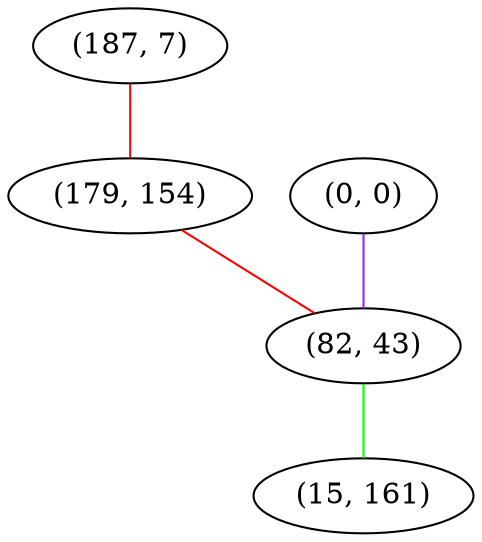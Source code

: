 graph "" {
"(187, 7)";
"(179, 154)";
"(0, 0)";
"(82, 43)";
"(15, 161)";
"(187, 7)" -- "(179, 154)"  [color=red, key=0, weight=1];
"(179, 154)" -- "(82, 43)"  [color=red, key=0, weight=1];
"(0, 0)" -- "(82, 43)"  [color=purple, key=0, weight=4];
"(82, 43)" -- "(15, 161)"  [color=green, key=0, weight=2];
}
